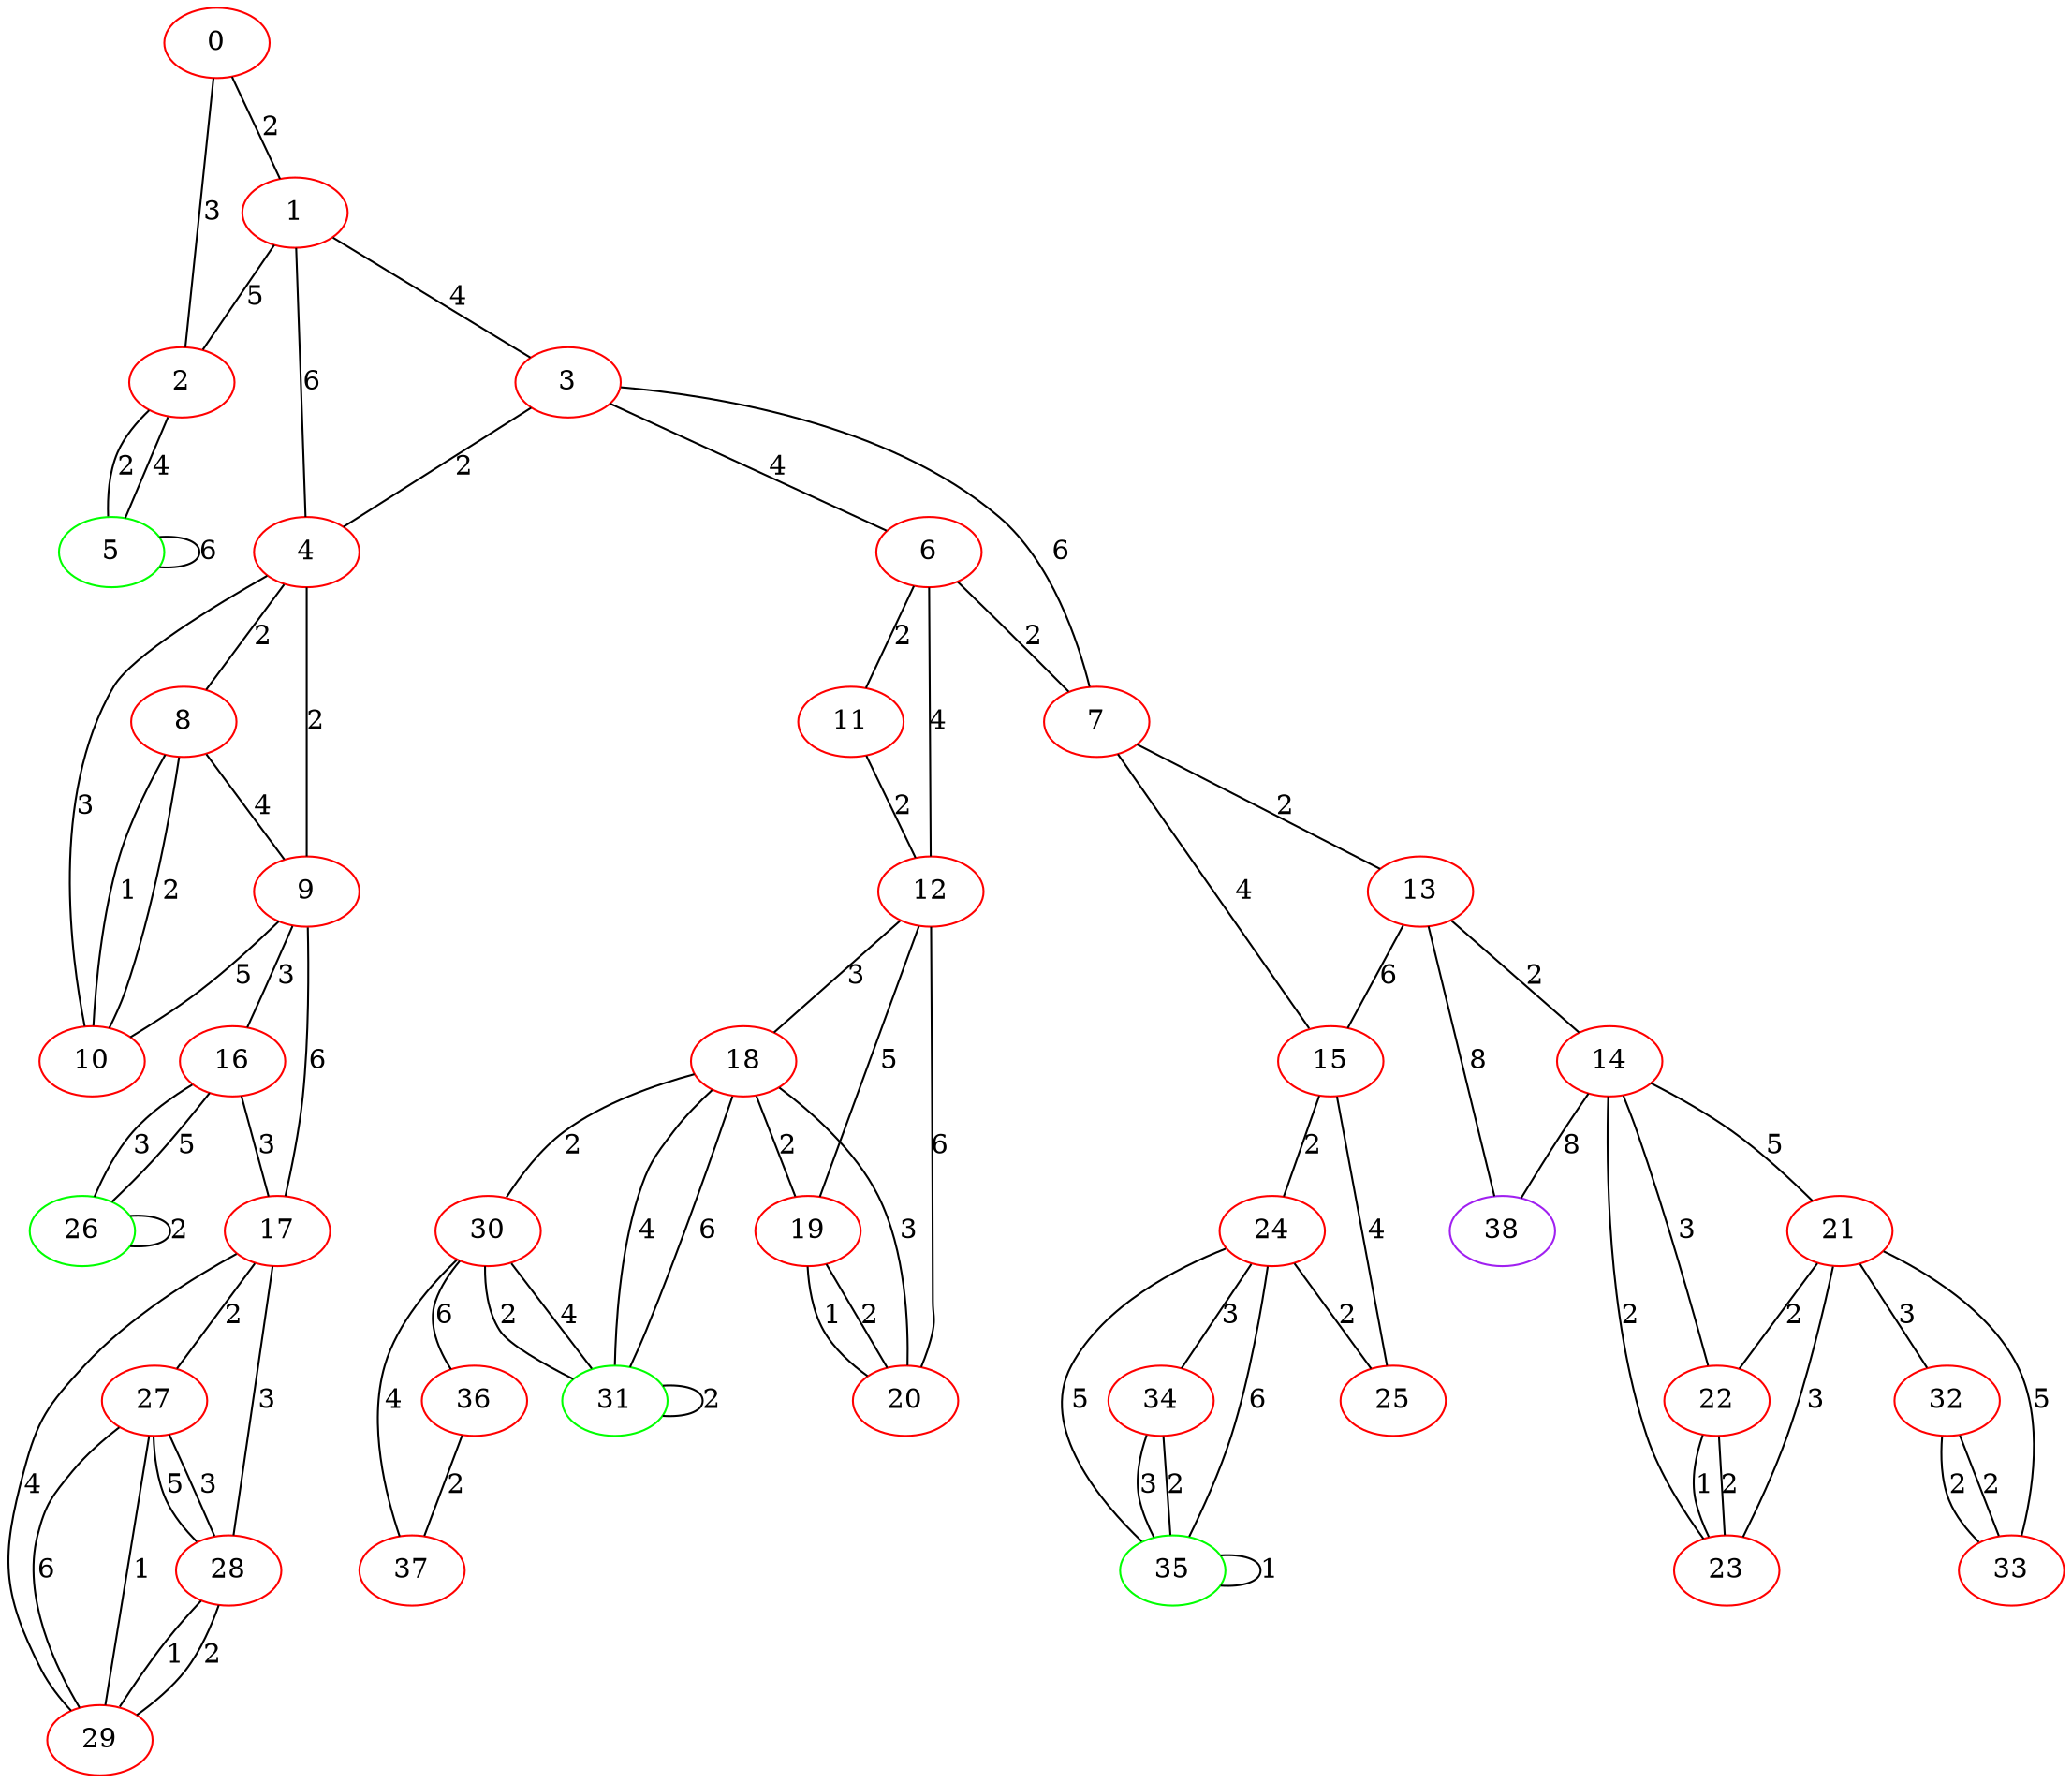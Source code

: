 graph "" {
0 [color=red, weight=1];
1 [color=red, weight=1];
2 [color=red, weight=1];
3 [color=red, weight=1];
4 [color=red, weight=1];
5 [color=green, weight=2];
6 [color=red, weight=1];
7 [color=red, weight=1];
8 [color=red, weight=1];
9 [color=red, weight=1];
10 [color=red, weight=1];
11 [color=red, weight=1];
12 [color=red, weight=1];
13 [color=red, weight=1];
14 [color=red, weight=1];
15 [color=red, weight=1];
16 [color=red, weight=1];
17 [color=red, weight=1];
18 [color=red, weight=1];
19 [color=red, weight=1];
20 [color=red, weight=1];
21 [color=red, weight=1];
22 [color=red, weight=1];
23 [color=red, weight=1];
24 [color=red, weight=1];
25 [color=red, weight=1];
26 [color=green, weight=2];
27 [color=red, weight=1];
28 [color=red, weight=1];
29 [color=red, weight=1];
30 [color=red, weight=1];
31 [color=green, weight=2];
32 [color=red, weight=1];
33 [color=red, weight=1];
34 [color=red, weight=1];
35 [color=green, weight=2];
36 [color=red, weight=1];
37 [color=red, weight=1];
38 [color=purple, weight=4];
0 -- 1  [key=0, label=2];
0 -- 2  [key=0, label=3];
1 -- 2  [key=0, label=5];
1 -- 3  [key=0, label=4];
1 -- 4  [key=0, label=6];
2 -- 5  [key=0, label=2];
2 -- 5  [key=1, label=4];
3 -- 4  [key=0, label=2];
3 -- 6  [key=0, label=4];
3 -- 7  [key=0, label=6];
4 -- 8  [key=0, label=2];
4 -- 9  [key=0, label=2];
4 -- 10  [key=0, label=3];
5 -- 5  [key=0, label=6];
6 -- 11  [key=0, label=2];
6 -- 12  [key=0, label=4];
6 -- 7  [key=0, label=2];
7 -- 13  [key=0, label=2];
7 -- 15  [key=0, label=4];
8 -- 9  [key=0, label=4];
8 -- 10  [key=0, label=1];
8 -- 10  [key=1, label=2];
9 -- 16  [key=0, label=3];
9 -- 17  [key=0, label=6];
9 -- 10  [key=0, label=5];
11 -- 12  [key=0, label=2];
12 -- 19  [key=0, label=5];
12 -- 18  [key=0, label=3];
12 -- 20  [key=0, label=6];
13 -- 15  [key=0, label=6];
13 -- 38  [key=0, label=8];
13 -- 14  [key=0, label=2];
14 -- 38  [key=0, label=8];
14 -- 23  [key=0, label=2];
14 -- 22  [key=0, label=3];
14 -- 21  [key=0, label=5];
15 -- 24  [key=0, label=2];
15 -- 25  [key=0, label=4];
16 -- 26  [key=0, label=3];
16 -- 26  [key=1, label=5];
16 -- 17  [key=0, label=3];
17 -- 27  [key=0, label=2];
17 -- 28  [key=0, label=3];
17 -- 29  [key=0, label=4];
18 -- 20  [key=0, label=3];
18 -- 19  [key=0, label=2];
18 -- 30  [key=0, label=2];
18 -- 31  [key=0, label=4];
18 -- 31  [key=1, label=6];
19 -- 20  [key=0, label=2];
19 -- 20  [key=1, label=1];
21 -- 32  [key=0, label=3];
21 -- 33  [key=0, label=5];
21 -- 22  [key=0, label=2];
21 -- 23  [key=0, label=3];
22 -- 23  [key=0, label=2];
22 -- 23  [key=1, label=1];
24 -- 25  [key=0, label=2];
24 -- 34  [key=0, label=3];
24 -- 35  [key=0, label=5];
24 -- 35  [key=1, label=6];
26 -- 26  [key=0, label=2];
27 -- 28  [key=0, label=5];
27 -- 28  [key=1, label=3];
27 -- 29  [key=0, label=6];
27 -- 29  [key=1, label=1];
28 -- 29  [key=0, label=1];
28 -- 29  [key=1, label=2];
30 -- 36  [key=0, label=6];
30 -- 37  [key=0, label=4];
30 -- 31  [key=0, label=2];
30 -- 31  [key=1, label=4];
31 -- 31  [key=0, label=2];
32 -- 33  [key=0, label=2];
32 -- 33  [key=1, label=2];
34 -- 35  [key=0, label=2];
34 -- 35  [key=1, label=3];
35 -- 35  [key=0, label=1];
36 -- 37  [key=0, label=2];
}

